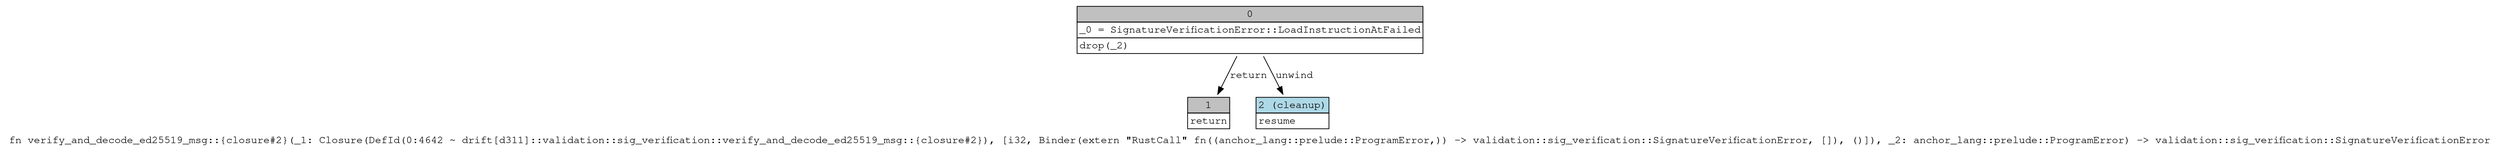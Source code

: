 digraph Mir_0_4642 {
    graph [fontname="Courier, monospace"];
    node [fontname="Courier, monospace"];
    edge [fontname="Courier, monospace"];
    label=<fn verify_and_decode_ed25519_msg::{closure#2}(_1: Closure(DefId(0:4642 ~ drift[d311]::validation::sig_verification::verify_and_decode_ed25519_msg::{closure#2}), [i32, Binder(extern &quot;RustCall&quot; fn((anchor_lang::prelude::ProgramError,)) -&gt; validation::sig_verification::SignatureVerificationError, []), ()]), _2: anchor_lang::prelude::ProgramError) -&gt; validation::sig_verification::SignatureVerificationError<br align="left"/>>;
    bb0__0_4642 [shape="none", label=<<table border="0" cellborder="1" cellspacing="0"><tr><td bgcolor="gray" align="center" colspan="1">0</td></tr><tr><td align="left" balign="left">_0 = SignatureVerificationError::LoadInstructionAtFailed<br/></td></tr><tr><td align="left">drop(_2)</td></tr></table>>];
    bb1__0_4642 [shape="none", label=<<table border="0" cellborder="1" cellspacing="0"><tr><td bgcolor="gray" align="center" colspan="1">1</td></tr><tr><td align="left">return</td></tr></table>>];
    bb2__0_4642 [shape="none", label=<<table border="0" cellborder="1" cellspacing="0"><tr><td bgcolor="lightblue" align="center" colspan="1">2 (cleanup)</td></tr><tr><td align="left">resume</td></tr></table>>];
    bb0__0_4642 -> bb1__0_4642 [label="return"];
    bb0__0_4642 -> bb2__0_4642 [label="unwind"];
}

